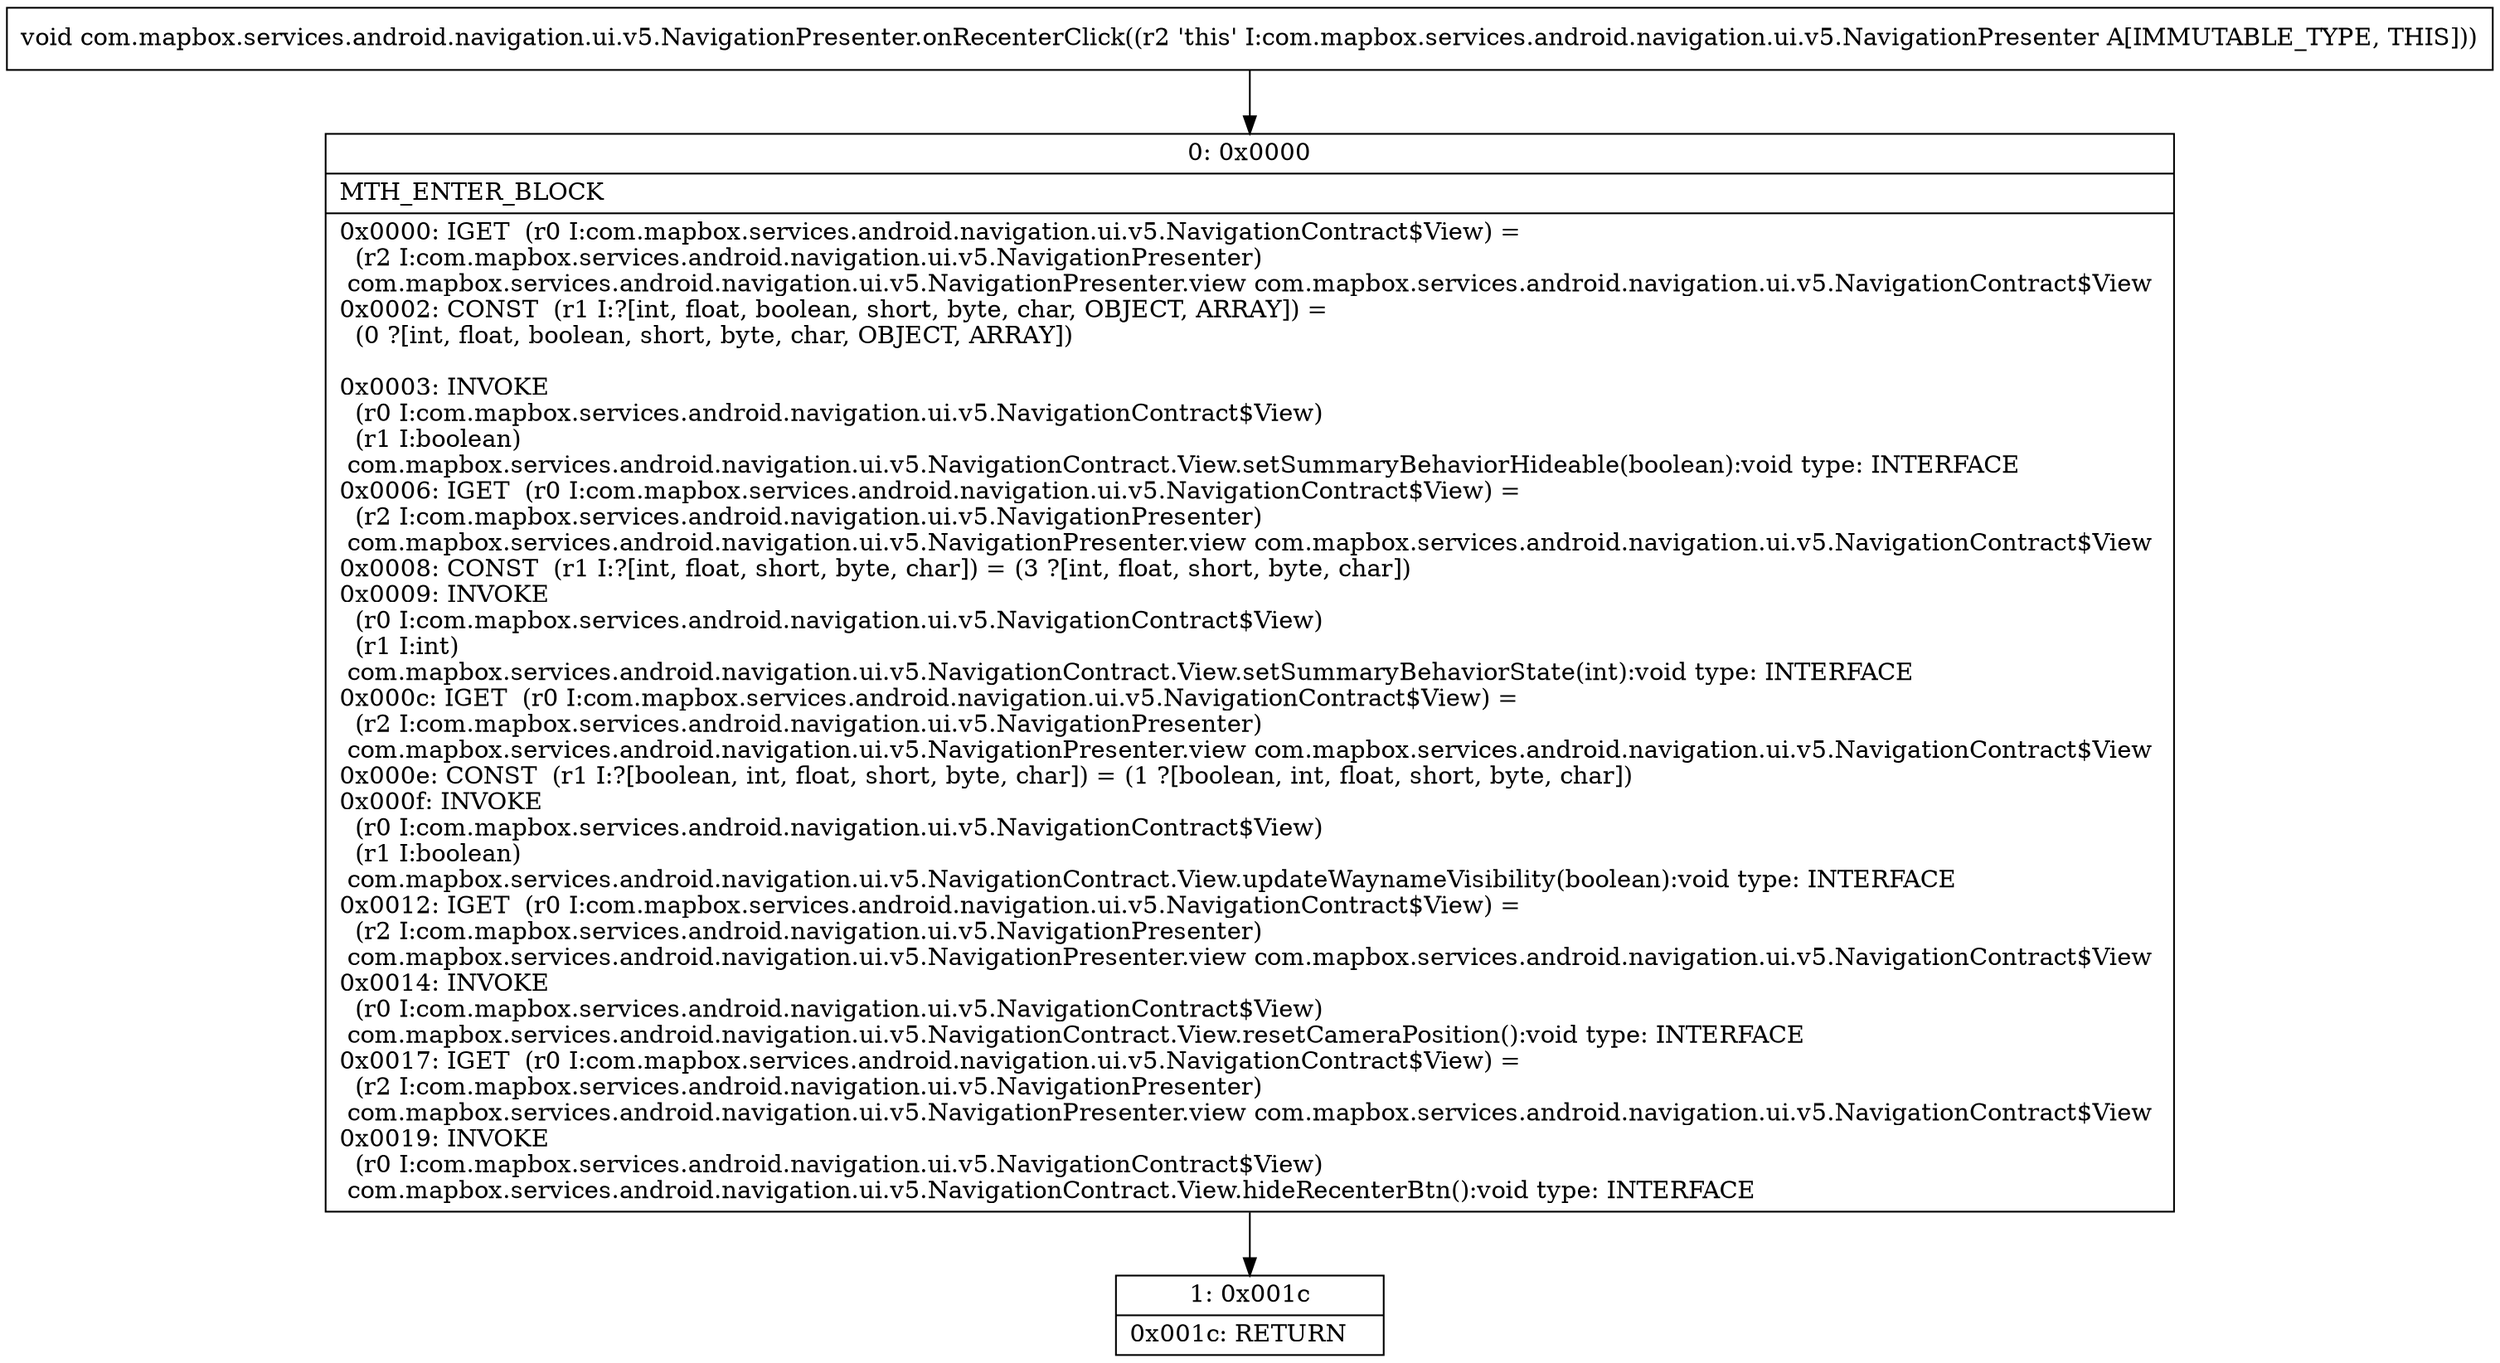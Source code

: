 digraph "CFG forcom.mapbox.services.android.navigation.ui.v5.NavigationPresenter.onRecenterClick()V" {
Node_0 [shape=record,label="{0\:\ 0x0000|MTH_ENTER_BLOCK\l|0x0000: IGET  (r0 I:com.mapbox.services.android.navigation.ui.v5.NavigationContract$View) = \l  (r2 I:com.mapbox.services.android.navigation.ui.v5.NavigationPresenter)\l com.mapbox.services.android.navigation.ui.v5.NavigationPresenter.view com.mapbox.services.android.navigation.ui.v5.NavigationContract$View \l0x0002: CONST  (r1 I:?[int, float, boolean, short, byte, char, OBJECT, ARRAY]) = \l  (0 ?[int, float, boolean, short, byte, char, OBJECT, ARRAY])\l \l0x0003: INVOKE  \l  (r0 I:com.mapbox.services.android.navigation.ui.v5.NavigationContract$View)\l  (r1 I:boolean)\l com.mapbox.services.android.navigation.ui.v5.NavigationContract.View.setSummaryBehaviorHideable(boolean):void type: INTERFACE \l0x0006: IGET  (r0 I:com.mapbox.services.android.navigation.ui.v5.NavigationContract$View) = \l  (r2 I:com.mapbox.services.android.navigation.ui.v5.NavigationPresenter)\l com.mapbox.services.android.navigation.ui.v5.NavigationPresenter.view com.mapbox.services.android.navigation.ui.v5.NavigationContract$View \l0x0008: CONST  (r1 I:?[int, float, short, byte, char]) = (3 ?[int, float, short, byte, char]) \l0x0009: INVOKE  \l  (r0 I:com.mapbox.services.android.navigation.ui.v5.NavigationContract$View)\l  (r1 I:int)\l com.mapbox.services.android.navigation.ui.v5.NavigationContract.View.setSummaryBehaviorState(int):void type: INTERFACE \l0x000c: IGET  (r0 I:com.mapbox.services.android.navigation.ui.v5.NavigationContract$View) = \l  (r2 I:com.mapbox.services.android.navigation.ui.v5.NavigationPresenter)\l com.mapbox.services.android.navigation.ui.v5.NavigationPresenter.view com.mapbox.services.android.navigation.ui.v5.NavigationContract$View \l0x000e: CONST  (r1 I:?[boolean, int, float, short, byte, char]) = (1 ?[boolean, int, float, short, byte, char]) \l0x000f: INVOKE  \l  (r0 I:com.mapbox.services.android.navigation.ui.v5.NavigationContract$View)\l  (r1 I:boolean)\l com.mapbox.services.android.navigation.ui.v5.NavigationContract.View.updateWaynameVisibility(boolean):void type: INTERFACE \l0x0012: IGET  (r0 I:com.mapbox.services.android.navigation.ui.v5.NavigationContract$View) = \l  (r2 I:com.mapbox.services.android.navigation.ui.v5.NavigationPresenter)\l com.mapbox.services.android.navigation.ui.v5.NavigationPresenter.view com.mapbox.services.android.navigation.ui.v5.NavigationContract$View \l0x0014: INVOKE  \l  (r0 I:com.mapbox.services.android.navigation.ui.v5.NavigationContract$View)\l com.mapbox.services.android.navigation.ui.v5.NavigationContract.View.resetCameraPosition():void type: INTERFACE \l0x0017: IGET  (r0 I:com.mapbox.services.android.navigation.ui.v5.NavigationContract$View) = \l  (r2 I:com.mapbox.services.android.navigation.ui.v5.NavigationPresenter)\l com.mapbox.services.android.navigation.ui.v5.NavigationPresenter.view com.mapbox.services.android.navigation.ui.v5.NavigationContract$View \l0x0019: INVOKE  \l  (r0 I:com.mapbox.services.android.navigation.ui.v5.NavigationContract$View)\l com.mapbox.services.android.navigation.ui.v5.NavigationContract.View.hideRecenterBtn():void type: INTERFACE \l}"];
Node_1 [shape=record,label="{1\:\ 0x001c|0x001c: RETURN   \l}"];
MethodNode[shape=record,label="{void com.mapbox.services.android.navigation.ui.v5.NavigationPresenter.onRecenterClick((r2 'this' I:com.mapbox.services.android.navigation.ui.v5.NavigationPresenter A[IMMUTABLE_TYPE, THIS])) }"];
MethodNode -> Node_0;
Node_0 -> Node_1;
}

